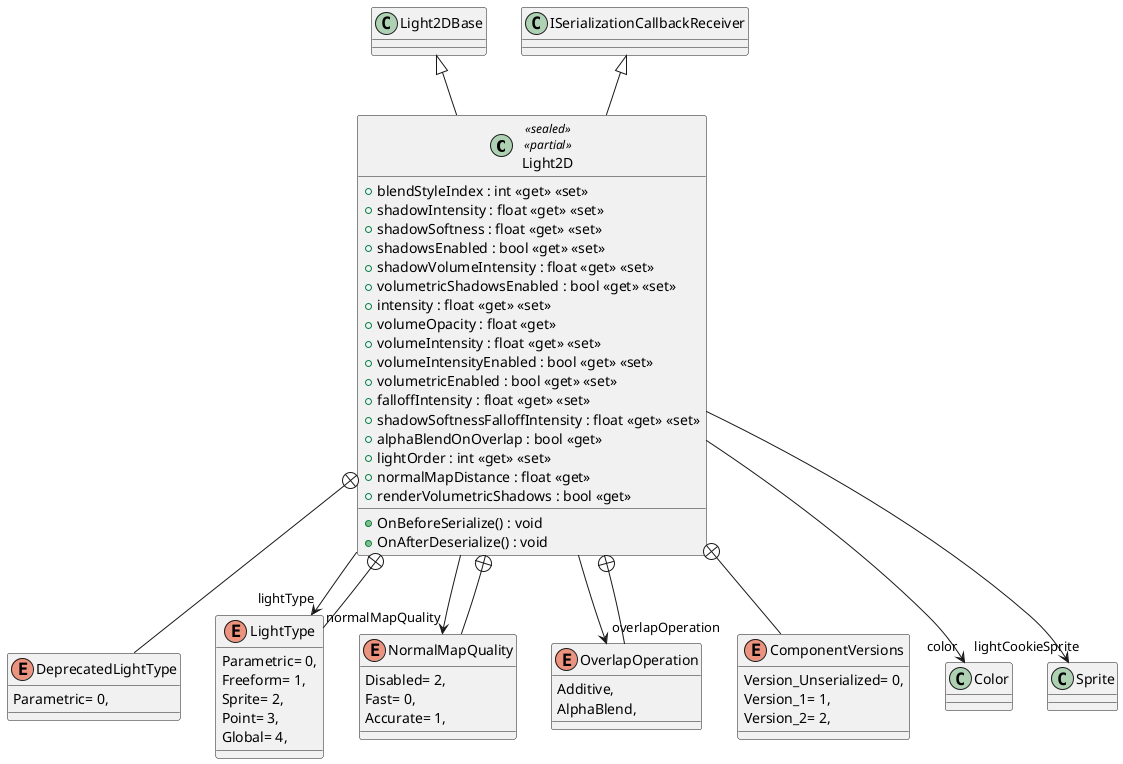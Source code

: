 @startuml
class Light2D <<sealed>> <<partial>> {
    + blendStyleIndex : int <<get>> <<set>>
    + shadowIntensity : float <<get>> <<set>>
    + shadowSoftness : float <<get>> <<set>>
    + shadowsEnabled : bool <<get>> <<set>>
    + shadowVolumeIntensity : float <<get>> <<set>>
    + volumetricShadowsEnabled : bool <<get>> <<set>>
    + intensity : float <<get>> <<set>>
    + volumeOpacity : float <<get>>
    + volumeIntensity : float <<get>> <<set>>
    + volumeIntensityEnabled : bool <<get>> <<set>>
    + volumetricEnabled : bool <<get>> <<set>>
    + falloffIntensity : float <<get>> <<set>>
    + shadowSoftnessFalloffIntensity : float <<get>> <<set>>
    + alphaBlendOnOverlap : bool <<get>>
    + lightOrder : int <<get>> <<set>>
    + normalMapDistance : float <<get>>
    + renderVolumetricShadows : bool <<get>>
    + OnBeforeSerialize() : void
    + OnAfterDeserialize() : void
}
enum DeprecatedLightType {
    Parametric= 0,
}
enum LightType {
    Parametric= 0,
    Freeform= 1,
    Sprite= 2,
    Point= 3,
    Global= 4,
}
enum NormalMapQuality {
    Disabled= 2,
    Fast= 0,
    Accurate= 1,
}
enum OverlapOperation {
    Additive,
    AlphaBlend,
}
enum ComponentVersions {
    Version_Unserialized= 0,
    Version_1= 1,
    Version_2= 2,
}
Light2DBase <|-- Light2D
ISerializationCallbackReceiver <|-- Light2D
Light2D --> "lightType" LightType
Light2D --> "color" Color
Light2D --> "lightCookieSprite" Sprite
Light2D --> "overlapOperation" OverlapOperation
Light2D --> "normalMapQuality" NormalMapQuality
Light2D +-- DeprecatedLightType
Light2D +-- LightType
Light2D +-- NormalMapQuality
Light2D +-- OverlapOperation
Light2D +-- ComponentVersions
@enduml

